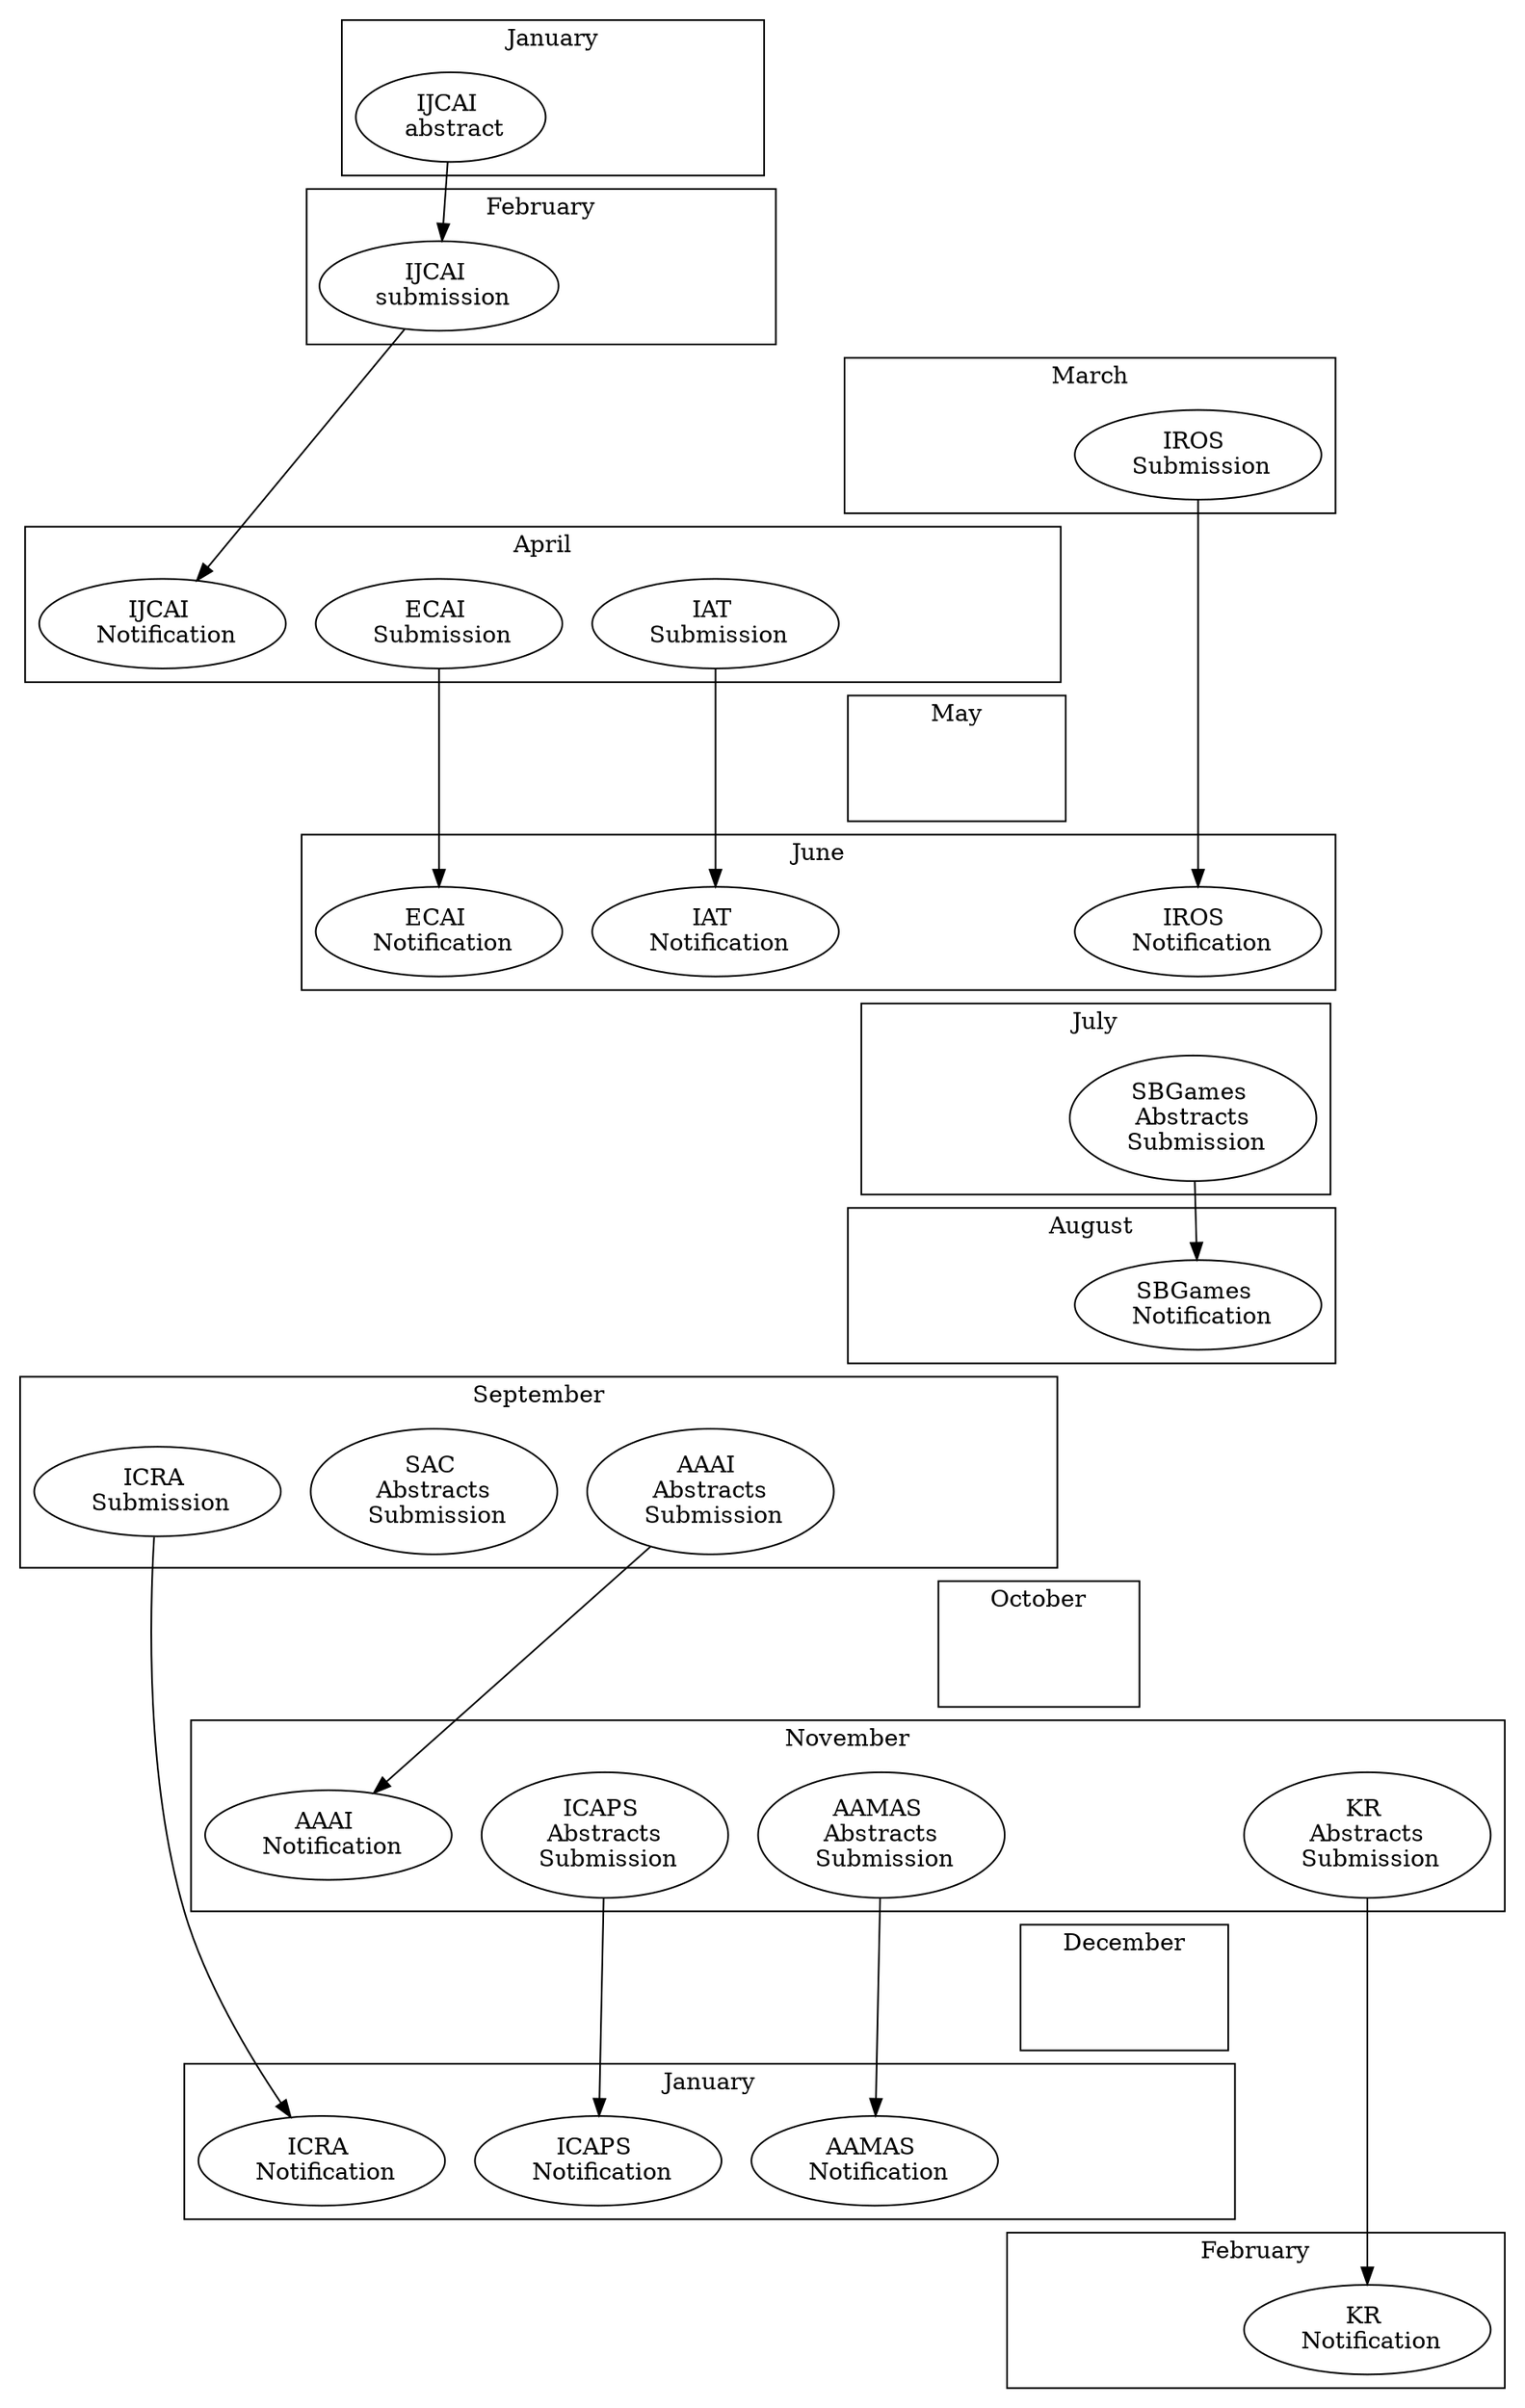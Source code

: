 digraph g{
	rankdir=TD;
	
	subgraph cluster_jan {
/*			style=filled;*/
/*			color=lightgrey;*/
/*			node [style=filled,color=white];*/
			ijcaiA[label="IJCAI \n abstract"];
			label = "January";
			node_jan [style=invis];
	}
	
	subgraph cluster_feb {
/*			style=filled;*/
/*			color=lightgrey;*/
/*			node [style=filled,color=white];*/
			ijcaiS[label="IJCAI \n submission"];
			label = "February";
			node_feb [style=invis];
	}
	
	subgraph cluster_mar {
/*			style=filled;*/
/*			color=lightgrey;*/
/*			node [style=filled,color=white];*/
			irosS[label="IROS \n Submission"];
			label = "March";
			node_mar [style=invis];
	}
	
	subgraph cluster_apr {
/*			style=filled;*/
/*			color=lightgrey;*/
/*			node [style=filled,color=white];*/
			ijcaiN[label="IJCAI \n Notification"];
			ecaiS[label="ECAI \n Submission"];
			iatS[label="IAT \n Submission"];
			label = "April";
			node_apr [style=invis];
	}
	
	subgraph cluster_may {
/*			style=filled;*/
/*			color=lightgrey;*/
/*			node [style=filled,color=white];*/
			label = "May";
			node_may [style=invis];
	}
	
	subgraph cluster_jun {
/*			style=filled;*/
/*			color=lightgrey;*/
/*			node [style=filled,color=white];*/
			irosN[label="IROS \n Notification"];
			ecaiN[label="ECAI \n Notification"];
			iatN[label="IAT \n Notification"];
			label = "June";
			node_jun [style=invis];
	}
	
	subgraph cluster_jul {
/*			style=filled;*/
/*			color=lightgrey;*/
/*			node [style=filled,color=white];*/
			sbgamesS[label="SBGames \n Abstracts \n Submission"];
			label = "July";
			node_jul [style=invis];
	}
	
	subgraph cluster_aug {
/*			style=filled;*/
/*			color=lightgrey;*/
/*			node [style=filled,color=white];*/
			sbgamesN[label="SBGames \n Notification"];
			label = "August";
			node_aug [style=invis];
	}
	
	subgraph cluster_sep {
/*			style=filled;*/
/*			color=lightgrey;*/
/*			node [style=filled,color=white];*/
			icraS[label="ICRA \n Submission"];
			aaaiS[label="AAAI \n Abstracts \n Submission"];
			sacS[label="SAC \n Abstracts \n Submission"];
			label = "September";
			node_sep [style=invis];
	}
	
	subgraph cluster_oct {
/*			style=filled;*/
/*			color=lightgrey;*/
/*			node [style=filled,color=white];*/
			label = "October";
			node_oct [style=invis];
	}
	
	subgraph cluster_nov {
/*			style=filled;*/
/*			color=lightgrey;*/
/*			node [style=filled,color=white];*/
			aaaiN[label="AAAI \n Notification"];
			krS[label="KR \n Abstracts \n Submission"];
			icapsS[label="ICAPS \n Abstracts \n Submission"];
			aamasS[label="AAMAS \n Abstracts \n Submission"];
			label = "November";
			node_nov [style=invis];
	}

	subgraph cluster_dec {
/*			style=filled;*/
/*			color=lightgrey;*/
/*			node [style=filled,color=white];*/
			label = "December";
			node_dec [style=invis];
	}
	
	subgraph cluster_jan2 {
/*			style=filled;*/
/*			color=lightgrey;*/
/*			node [style=filled,color=white];*/
			icapsN[label="ICAPS \n Notification"];
			icraN[label="ICRA \n Notification"];
			aamasN[label="AAMAS \n Notification"];
			label = "January";
			node_jan2 [style=invis];
	}
	
	subgraph cluster_feb2 {
/*			style=filled;*/
/*			color=lightgrey;*/
/*			node [style=filled,color=white];*/
			krN[label="KR \n Notification"]
	
			label = "February";
			node_feb2 [style=invis];
	}
	
	ijcaiA -> ijcaiS -> ijcaiN;
	krS -> krN;
	icapsS -> icapsN;
	icraS -> icraN;
	aaaiS -> aaaiN;
	sbgamesS -> sbgamesN;
	irosS -> irosN;
	aamasS -> aamasN;
	ecaiS -> ecaiN;
	iatS -> iatN;

	node_jan -> node_feb [style=invis];
	node_feb -> node_mar [style=invis];
	node_mar -> node_apr [style=invis];
	node_apr -> node_may [style=invis];
	node_may -> node_jun [style=invis];
	node_jun -> node_jul [style=invis];
	node_jul -> node_aug [style=invis];
	node_aug -> node_sep [style=invis];
	node_sep -> node_oct [style=invis];
	node_oct -> node_nov [style=invis];
	node_nov -> node_dec [style=invis];
	node_dec -> node_jan2 [style=invis];
	node_jan2 -> node_feb2 [style=invis];

}